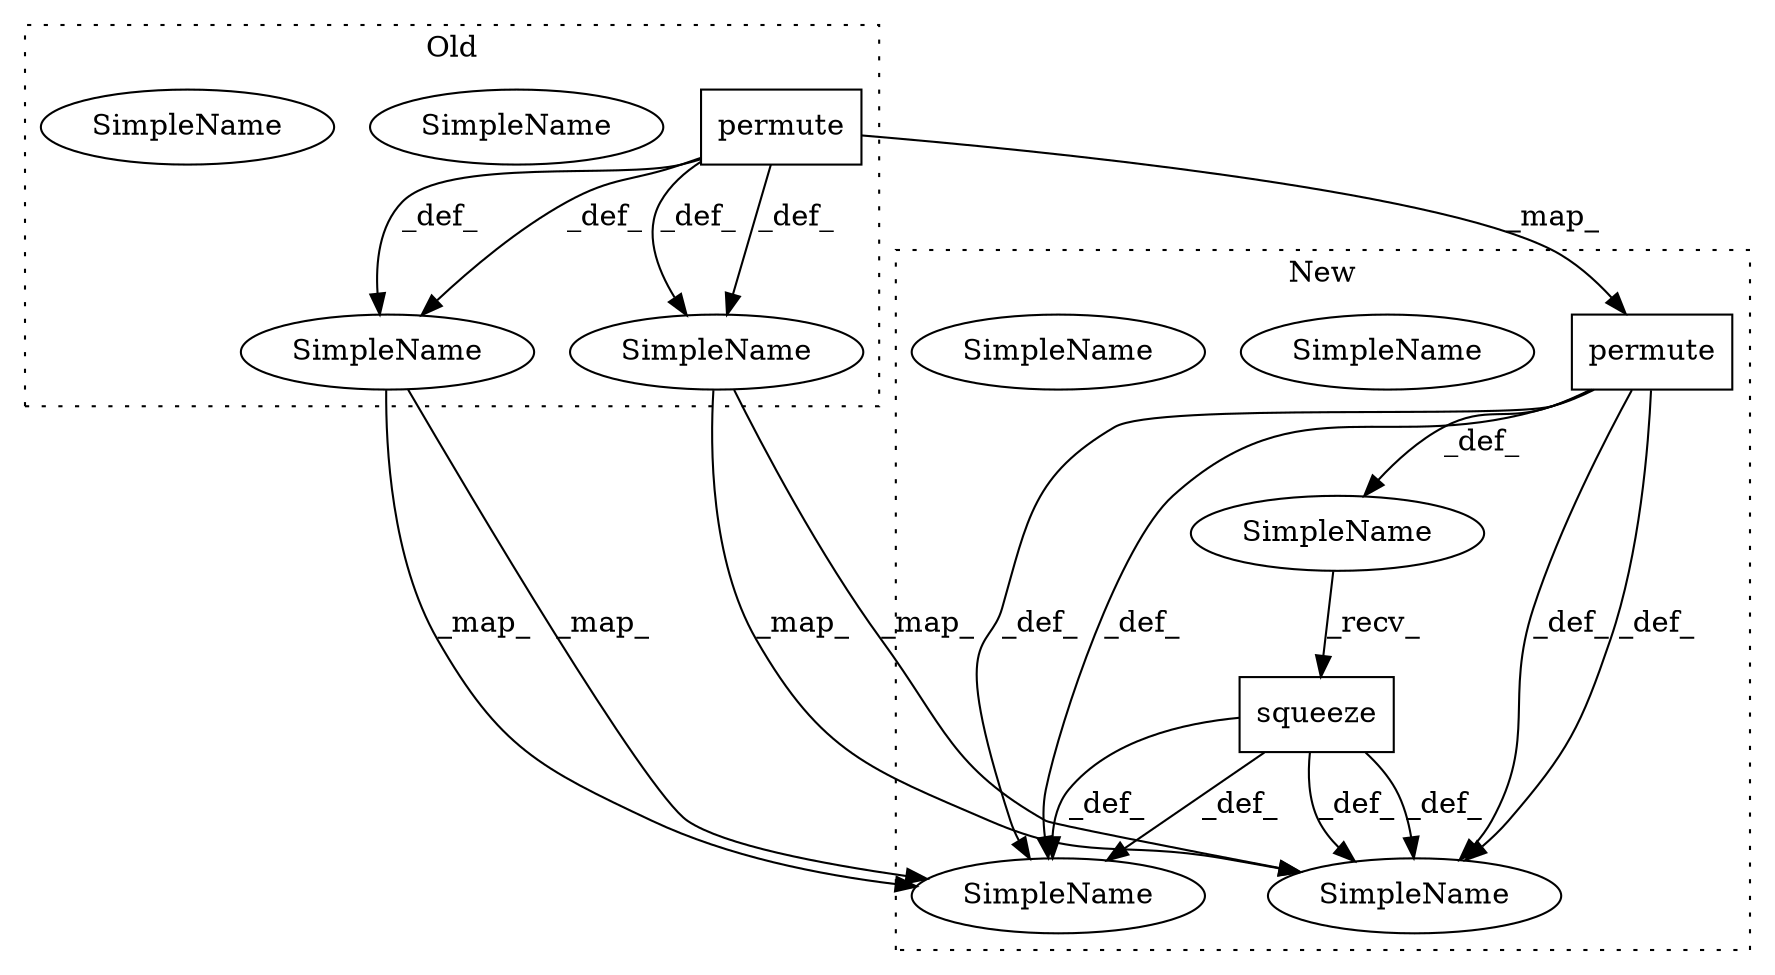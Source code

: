 digraph G {
subgraph cluster0 {
1 [label="permute" a="32" s="6470,6483" l="8,1" shape="box"];
5 [label="SimpleName" a="42" s="6544" l="3" shape="ellipse"];
8 [label="SimpleName" a="42" s="6544" l="3" shape="ellipse"];
9 [label="SimpleName" a="42" s="6423" l="16" shape="ellipse"];
12 [label="SimpleName" a="42" s="6423" l="16" shape="ellipse"];
label = "Old";
style="dotted";
}
subgraph cluster1 {
2 [label="permute" a="32" s="6476,6489" l="8,1" shape="box"];
3 [label="SimpleName" a="42" s="" l="" shape="ellipse"];
4 [label="squeeze" a="32" s="6491" l="9" shape="box"];
6 [label="SimpleName" a="42" s="6559" l="3" shape="ellipse"];
7 [label="SimpleName" a="42" s="6559" l="3" shape="ellipse"];
10 [label="SimpleName" a="42" s="6429" l="16" shape="ellipse"];
11 [label="SimpleName" a="42" s="6429" l="16" shape="ellipse"];
label = "New";
style="dotted";
}
1 -> 2 [label="_map_"];
1 -> 8 [label="_def_"];
1 -> 8 [label="_def_"];
1 -> 12 [label="_def_"];
1 -> 12 [label="_def_"];
2 -> 11 [label="_def_"];
2 -> 7 [label="_def_"];
2 -> 3 [label="_def_"];
2 -> 11 [label="_def_"];
2 -> 7 [label="_def_"];
3 -> 4 [label="_recv_"];
4 -> 11 [label="_def_"];
4 -> 7 [label="_def_"];
4 -> 7 [label="_def_"];
4 -> 11 [label="_def_"];
8 -> 7 [label="_map_"];
8 -> 7 [label="_map_"];
12 -> 11 [label="_map_"];
12 -> 11 [label="_map_"];
}